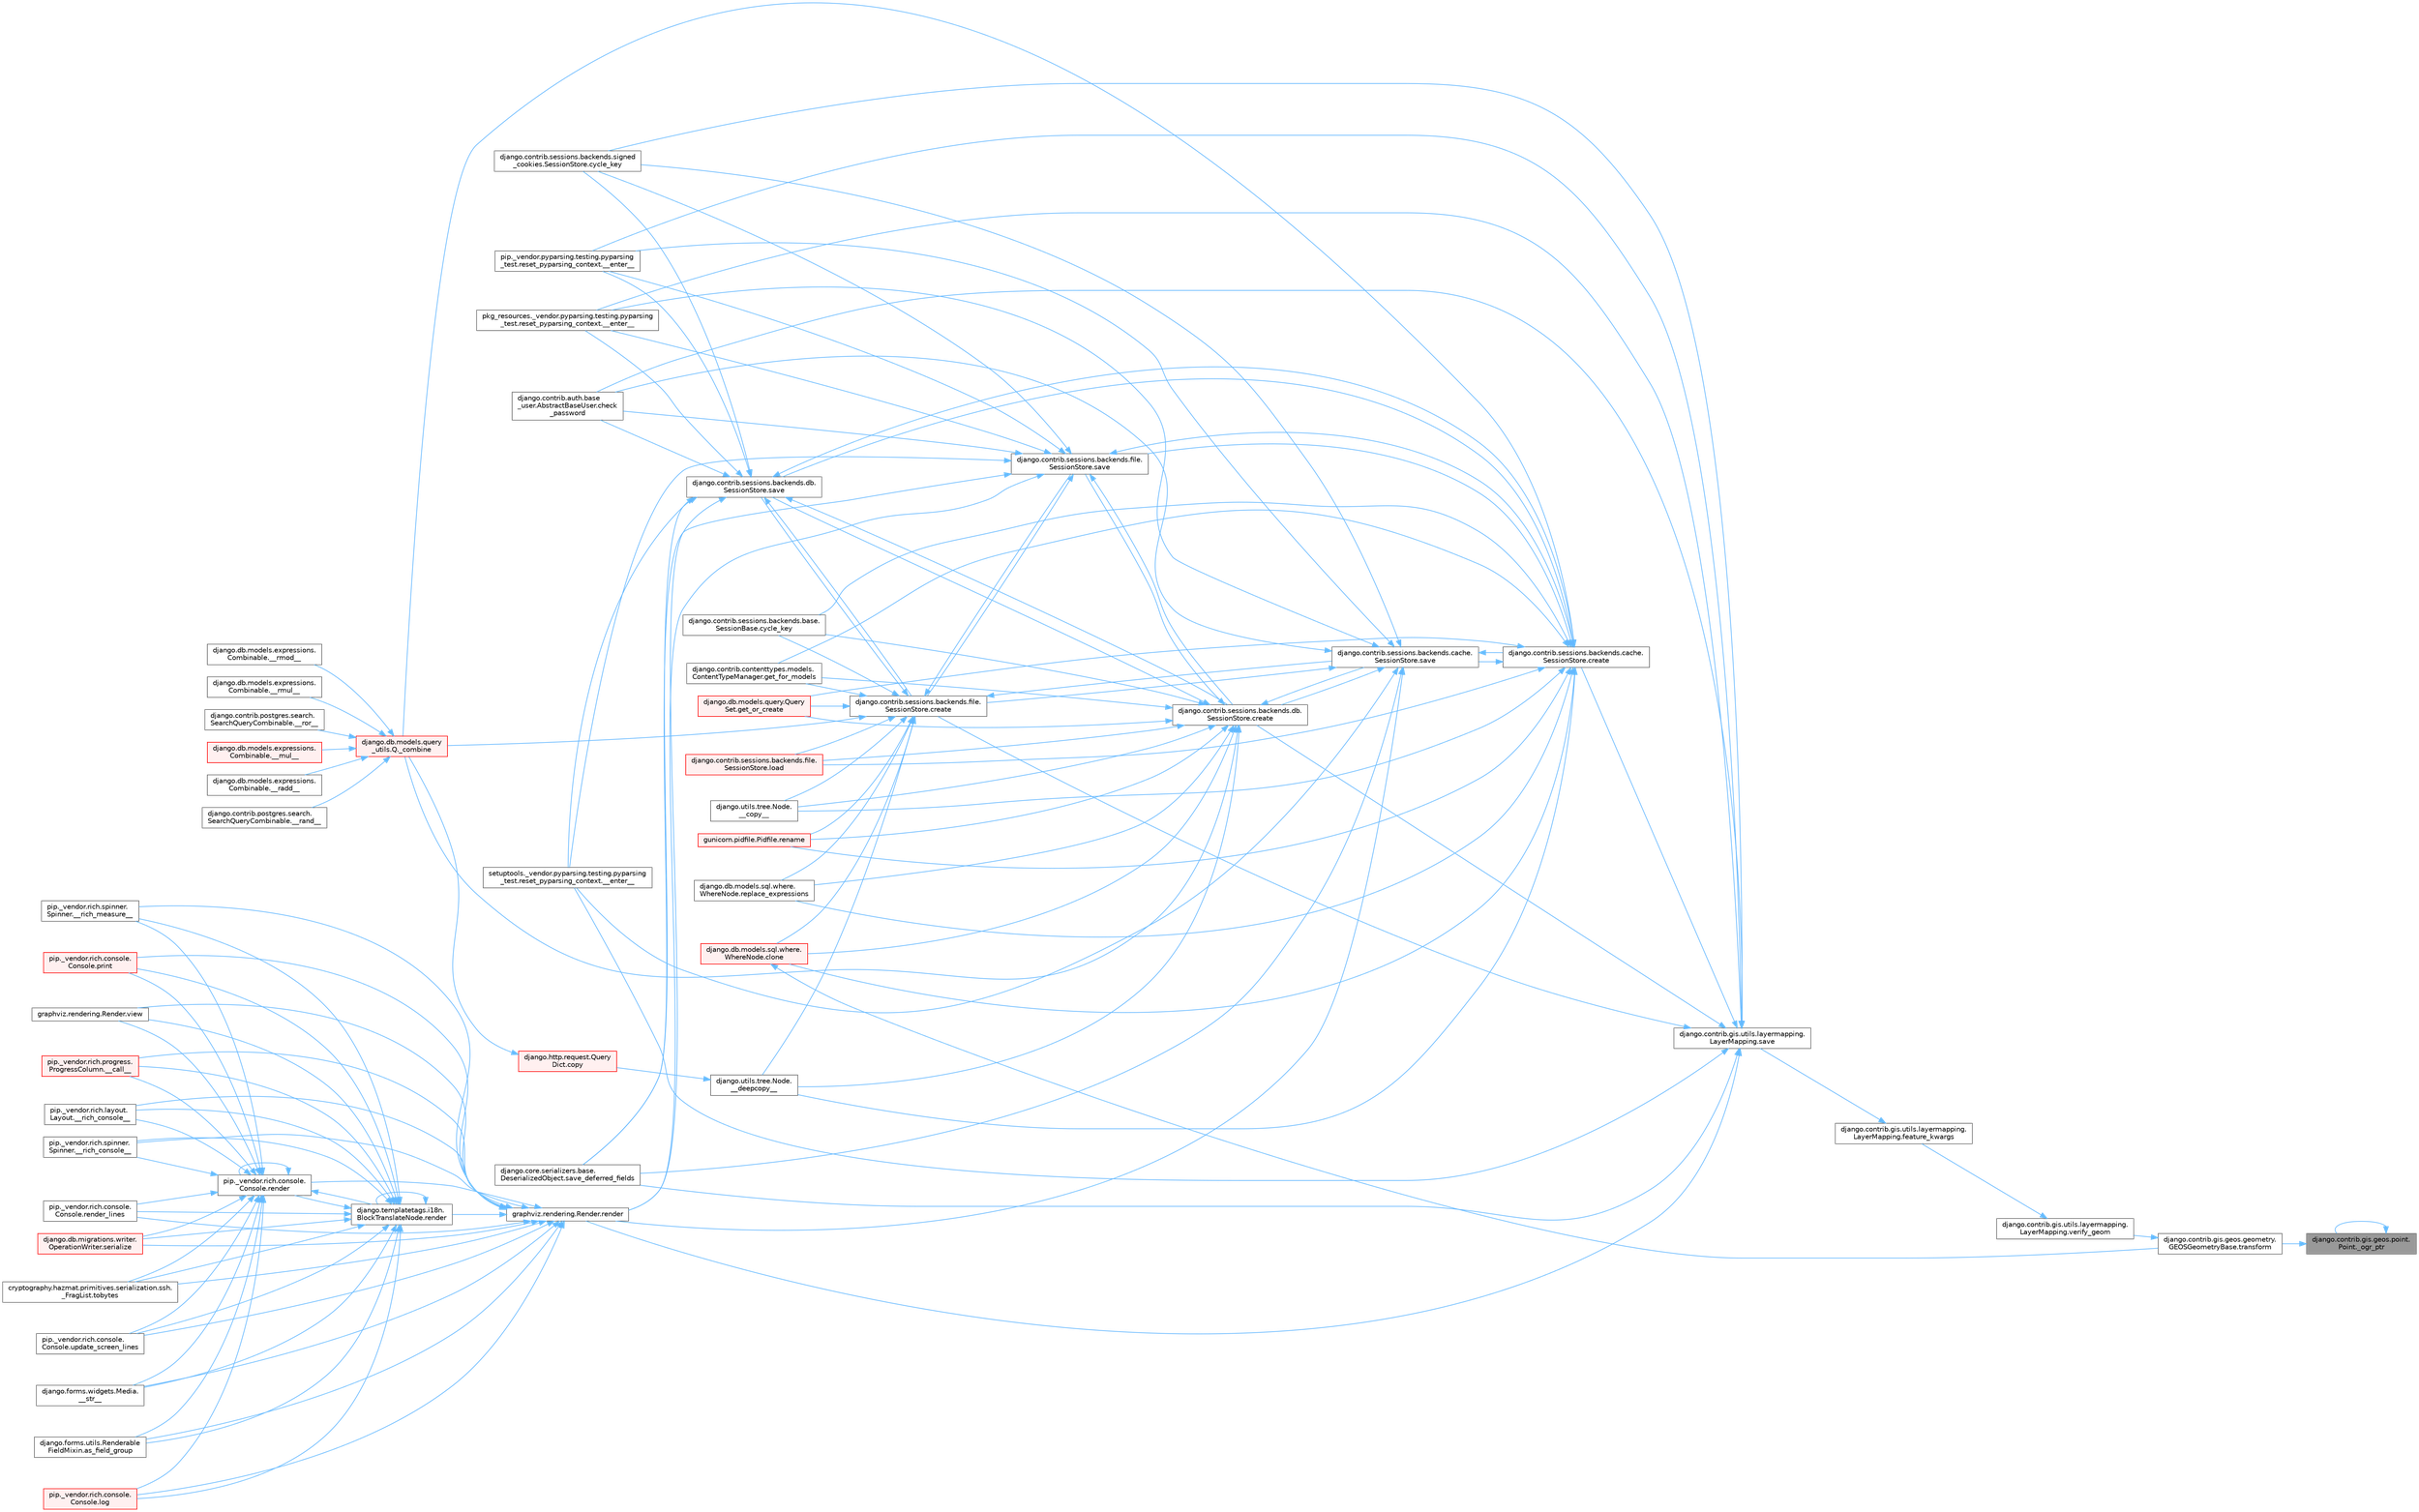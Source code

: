 digraph "django.contrib.gis.geos.point.Point._ogr_ptr"
{
 // LATEX_PDF_SIZE
  bgcolor="transparent";
  edge [fontname=Helvetica,fontsize=10,labelfontname=Helvetica,labelfontsize=10];
  node [fontname=Helvetica,fontsize=10,shape=box,height=0.2,width=0.4];
  rankdir="RL";
  Node1 [id="Node000001",label="django.contrib.gis.geos.point.\lPoint._ogr_ptr",height=0.2,width=0.4,color="gray40", fillcolor="grey60", style="filled", fontcolor="black",tooltip=" "];
  Node1 -> Node1 [id="edge1_Node000001_Node000001",dir="back",color="steelblue1",style="solid",tooltip=" "];
  Node1 -> Node2 [id="edge2_Node000001_Node000002",dir="back",color="steelblue1",style="solid",tooltip=" "];
  Node2 [id="Node000002",label="django.contrib.gis.geos.geometry.\lGEOSGeometryBase.transform",height=0.2,width=0.4,color="grey40", fillcolor="white", style="filled",URL="$classdjango_1_1contrib_1_1gis_1_1geos_1_1geometry_1_1_g_e_o_s_geometry_base.html#aeaa8ab6c866c4423240e0e096ffa8975",tooltip=" "];
  Node2 -> Node3 [id="edge3_Node000002_Node000003",dir="back",color="steelblue1",style="solid",tooltip=" "];
  Node3 [id="Node000003",label="django.contrib.gis.utils.layermapping.\lLayerMapping.verify_geom",height=0.2,width=0.4,color="grey40", fillcolor="white", style="filled",URL="$classdjango_1_1contrib_1_1gis_1_1utils_1_1layermapping_1_1_layer_mapping.html#af91521785f7bfa0738fa8b3c0056f823",tooltip=" "];
  Node3 -> Node4 [id="edge4_Node000003_Node000004",dir="back",color="steelblue1",style="solid",tooltip=" "];
  Node4 [id="Node000004",label="django.contrib.gis.utils.layermapping.\lLayerMapping.feature_kwargs",height=0.2,width=0.4,color="grey40", fillcolor="white", style="filled",URL="$classdjango_1_1contrib_1_1gis_1_1utils_1_1layermapping_1_1_layer_mapping.html#a2e4aa507355c0e3b3da72dde9a9284b0",tooltip=" "];
  Node4 -> Node5 [id="edge5_Node000004_Node000005",dir="back",color="steelblue1",style="solid",tooltip=" "];
  Node5 [id="Node000005",label="django.contrib.gis.utils.layermapping.\lLayerMapping.save",height=0.2,width=0.4,color="grey40", fillcolor="white", style="filled",URL="$classdjango_1_1contrib_1_1gis_1_1utils_1_1layermapping_1_1_layer_mapping.html#a1a9d38ca8cbbb0a16d032c0bd52b671d",tooltip=" "];
  Node5 -> Node6 [id="edge6_Node000005_Node000006",dir="back",color="steelblue1",style="solid",tooltip=" "];
  Node6 [id="Node000006",label="pip._vendor.pyparsing.testing.pyparsing\l_test.reset_pyparsing_context.__enter__",height=0.2,width=0.4,color="grey40", fillcolor="white", style="filled",URL="$classpip_1_1__vendor_1_1pyparsing_1_1testing_1_1pyparsing__test_1_1reset__pyparsing__context.html#a3d39d97a0d95a9b46c987e6dff52b7c0",tooltip=" "];
  Node5 -> Node7 [id="edge7_Node000005_Node000007",dir="back",color="steelblue1",style="solid",tooltip=" "];
  Node7 [id="Node000007",label="pkg_resources._vendor.pyparsing.testing.pyparsing\l_test.reset_pyparsing_context.__enter__",height=0.2,width=0.4,color="grey40", fillcolor="white", style="filled",URL="$classpkg__resources_1_1__vendor_1_1pyparsing_1_1testing_1_1pyparsing__test_1_1reset__pyparsing__context.html#a8d8360c033ccc7296fb9323a07cdeb25",tooltip=" "];
  Node5 -> Node8 [id="edge8_Node000005_Node000008",dir="back",color="steelblue1",style="solid",tooltip=" "];
  Node8 [id="Node000008",label="setuptools._vendor.pyparsing.testing.pyparsing\l_test.reset_pyparsing_context.__enter__",height=0.2,width=0.4,color="grey40", fillcolor="white", style="filled",URL="$classsetuptools_1_1__vendor_1_1pyparsing_1_1testing_1_1pyparsing__test_1_1reset__pyparsing__context.html#a436e2ea8355c86505c8cfdae81714c7c",tooltip=" "];
  Node5 -> Node9 [id="edge9_Node000005_Node000009",dir="back",color="steelblue1",style="solid",tooltip=" "];
  Node9 [id="Node000009",label="django.contrib.auth.base\l_user.AbstractBaseUser.check\l_password",height=0.2,width=0.4,color="grey40", fillcolor="white", style="filled",URL="$classdjango_1_1contrib_1_1auth_1_1base__user_1_1_abstract_base_user.html#aaa9bb7fa5353bc1917dbd7f87b63321a",tooltip=" "];
  Node5 -> Node10 [id="edge10_Node000005_Node000010",dir="back",color="steelblue1",style="solid",tooltip=" "];
  Node10 [id="Node000010",label="django.contrib.sessions.backends.cache.\lSessionStore.create",height=0.2,width=0.4,color="grey40", fillcolor="white", style="filled",URL="$classdjango_1_1contrib_1_1sessions_1_1backends_1_1cache_1_1_session_store.html#a38c9efbdb5115fd1820ae198b767c39c",tooltip=" "];
  Node10 -> Node11 [id="edge11_Node000010_Node000011",dir="back",color="steelblue1",style="solid",tooltip=" "];
  Node11 [id="Node000011",label="django.utils.tree.Node.\l__copy__",height=0.2,width=0.4,color="grey40", fillcolor="white", style="filled",URL="$classdjango_1_1utils_1_1tree_1_1_node.html#abae878f6b4500b8b241c23d8fac46e63",tooltip=" "];
  Node10 -> Node12 [id="edge12_Node000010_Node000012",dir="back",color="steelblue1",style="solid",tooltip=" "];
  Node12 [id="Node000012",label="django.utils.tree.Node.\l__deepcopy__",height=0.2,width=0.4,color="grey40", fillcolor="white", style="filled",URL="$classdjango_1_1utils_1_1tree_1_1_node.html#a38840c46ded3963808edbeec90765d6b",tooltip=" "];
  Node12 -> Node13 [id="edge13_Node000012_Node000013",dir="back",color="steelblue1",style="solid",tooltip=" "];
  Node13 [id="Node000013",label="django.http.request.Query\lDict.copy",height=0.2,width=0.4,color="red", fillcolor="#FFF0F0", style="filled",URL="$classdjango_1_1http_1_1request_1_1_query_dict.html#ada9e4956e62868c5587b9ffde7b358b5",tooltip=" "];
  Node13 -> Node155 [id="edge14_Node000013_Node000155",dir="back",color="steelblue1",style="solid",tooltip=" "];
  Node155 [id="Node000155",label="django.db.models.query\l_utils.Q._combine",height=0.2,width=0.4,color="red", fillcolor="#FFF0F0", style="filled",URL="$classdjango_1_1db_1_1models_1_1query__utils_1_1_q.html#ade621b98231b73615e1aa3a726560c55",tooltip=" "];
  Node155 -> Node156 [id="edge15_Node000155_Node000156",dir="back",color="steelblue1",style="solid",tooltip=" "];
  Node156 [id="Node000156",label="django.db.models.expressions.\lCombinable.__mul__",height=0.2,width=0.4,color="red", fillcolor="#FFF0F0", style="filled",URL="$classdjango_1_1db_1_1models_1_1expressions_1_1_combinable.html#a18670e03ec4b2fc0eafb0782602b72ec",tooltip=" "];
  Node155 -> Node160 [id="edge16_Node000155_Node000160",dir="back",color="steelblue1",style="solid",tooltip=" "];
  Node160 [id="Node000160",label="django.db.models.expressions.\lCombinable.__radd__",height=0.2,width=0.4,color="grey40", fillcolor="white", style="filled",URL="$classdjango_1_1db_1_1models_1_1expressions_1_1_combinable.html#a4872efab02abfbe2d20977469210ce25",tooltip=" "];
  Node155 -> Node161 [id="edge17_Node000155_Node000161",dir="back",color="steelblue1",style="solid",tooltip=" "];
  Node161 [id="Node000161",label="django.contrib.postgres.search.\lSearchQueryCombinable.__rand__",height=0.2,width=0.4,color="grey40", fillcolor="white", style="filled",URL="$classdjango_1_1contrib_1_1postgres_1_1search_1_1_search_query_combinable.html#a3d51899b7ac9564232b005aa65bec114",tooltip=" "];
  Node155 -> Node162 [id="edge18_Node000155_Node000162",dir="back",color="steelblue1",style="solid",tooltip=" "];
  Node162 [id="Node000162",label="django.db.models.expressions.\lCombinable.__rmod__",height=0.2,width=0.4,color="grey40", fillcolor="white", style="filled",URL="$classdjango_1_1db_1_1models_1_1expressions_1_1_combinable.html#ad32e5e96bab77dd57e3337a156c5de39",tooltip=" "];
  Node155 -> Node163 [id="edge19_Node000155_Node000163",dir="back",color="steelblue1",style="solid",tooltip=" "];
  Node163 [id="Node000163",label="django.db.models.expressions.\lCombinable.__rmul__",height=0.2,width=0.4,color="grey40", fillcolor="white", style="filled",URL="$classdjango_1_1db_1_1models_1_1expressions_1_1_combinable.html#adfde700eec6b9ea280e9fec3e202acab",tooltip=" "];
  Node155 -> Node164 [id="edge20_Node000155_Node000164",dir="back",color="steelblue1",style="solid",tooltip=" "];
  Node164 [id="Node000164",label="django.contrib.postgres.search.\lSearchQueryCombinable.__ror__",height=0.2,width=0.4,color="grey40", fillcolor="white", style="filled",URL="$classdjango_1_1contrib_1_1postgres_1_1search_1_1_search_query_combinable.html#ac5984f052629ae58cd73a90c852fe22c",tooltip=" "];
  Node10 -> Node155 [id="edge21_Node000010_Node000155",dir="back",color="steelblue1",style="solid",tooltip=" "];
  Node10 -> Node303 [id="edge22_Node000010_Node000303",dir="back",color="steelblue1",style="solid",tooltip=" "];
  Node303 [id="Node000303",label="django.db.models.sql.where.\lWhereNode.clone",height=0.2,width=0.4,color="red", fillcolor="#FFF0F0", style="filled",URL="$classdjango_1_1db_1_1models_1_1sql_1_1where_1_1_where_node.html#a0faff63950b774ce4ad391ea1f6b6d2c",tooltip=" "];
  Node303 -> Node2 [id="edge23_Node000303_Node000002",dir="back",color="steelblue1",style="solid",tooltip=" "];
  Node10 -> Node33 [id="edge24_Node000010_Node000033",dir="back",color="steelblue1",style="solid",tooltip=" "];
  Node33 [id="Node000033",label="django.contrib.sessions.backends.base.\lSessionBase.cycle_key",height=0.2,width=0.4,color="grey40", fillcolor="white", style="filled",URL="$classdjango_1_1contrib_1_1sessions_1_1backends_1_1base_1_1_session_base.html#a6955e9bebe4e5b7d463bccfcf9181016",tooltip=" "];
  Node10 -> Node337 [id="edge25_Node000010_Node000337",dir="back",color="steelblue1",style="solid",tooltip=" "];
  Node337 [id="Node000337",label="django.contrib.contenttypes.models.\lContentTypeManager.get_for_models",height=0.2,width=0.4,color="grey40", fillcolor="white", style="filled",URL="$classdjango_1_1contrib_1_1contenttypes_1_1models_1_1_content_type_manager.html#a541a2e215680799739b6f8c1b19ddda4",tooltip=" "];
  Node10 -> Node338 [id="edge26_Node000010_Node000338",dir="back",color="steelblue1",style="solid",tooltip=" "];
  Node338 [id="Node000338",label="django.db.models.query.Query\lSet.get_or_create",height=0.2,width=0.4,color="red", fillcolor="#FFF0F0", style="filled",URL="$classdjango_1_1db_1_1models_1_1query_1_1_query_set.html#a0f727927ec4d1b9f3087b831cc911c59",tooltip=" "];
  Node10 -> Node320 [id="edge27_Node000010_Node000320",dir="back",color="steelblue1",style="solid",tooltip=" "];
  Node320 [id="Node000320",label="django.contrib.sessions.backends.file.\lSessionStore.load",height=0.2,width=0.4,color="red", fillcolor="#FFF0F0", style="filled",URL="$classdjango_1_1contrib_1_1sessions_1_1backends_1_1file_1_1_session_store.html#a408fa63512306fbaa7bbb62742f0295f",tooltip=" "];
  Node10 -> Node340 [id="edge28_Node000010_Node000340",dir="back",color="steelblue1",style="solid",tooltip=" "];
  Node340 [id="Node000340",label="gunicorn.pidfile.Pidfile.rename",height=0.2,width=0.4,color="red", fillcolor="#FFF0F0", style="filled",URL="$classgunicorn_1_1pidfile_1_1_pidfile.html#af03623bf56b92f594700ba5e5f25bc76",tooltip=" "];
  Node10 -> Node342 [id="edge29_Node000010_Node000342",dir="back",color="steelblue1",style="solid",tooltip=" "];
  Node342 [id="Node000342",label="django.db.models.sql.where.\lWhereNode.replace_expressions",height=0.2,width=0.4,color="grey40", fillcolor="white", style="filled",URL="$classdjango_1_1db_1_1models_1_1sql_1_1where_1_1_where_node.html#a1cc3580a7f4a51605b52ae4a9653b3ac",tooltip=" "];
  Node10 -> Node343 [id="edge30_Node000010_Node000343",dir="back",color="steelblue1",style="solid",tooltip=" "];
  Node343 [id="Node000343",label="django.contrib.sessions.backends.cache.\lSessionStore.save",height=0.2,width=0.4,color="grey40", fillcolor="white", style="filled",URL="$classdjango_1_1contrib_1_1sessions_1_1backends_1_1cache_1_1_session_store.html#a67e81d959c24e3a84b1e755a9a861c53",tooltip=" "];
  Node343 -> Node6 [id="edge31_Node000343_Node000006",dir="back",color="steelblue1",style="solid",tooltip=" "];
  Node343 -> Node7 [id="edge32_Node000343_Node000007",dir="back",color="steelblue1",style="solid",tooltip=" "];
  Node343 -> Node8 [id="edge33_Node000343_Node000008",dir="back",color="steelblue1",style="solid",tooltip=" "];
  Node343 -> Node9 [id="edge34_Node000343_Node000009",dir="back",color="steelblue1",style="solid",tooltip=" "];
  Node343 -> Node10 [id="edge35_Node000343_Node000010",dir="back",color="steelblue1",style="solid",tooltip=" "];
  Node343 -> Node302 [id="edge36_Node000343_Node000302",dir="back",color="steelblue1",style="solid",tooltip=" "];
  Node302 [id="Node000302",label="django.contrib.sessions.backends.db.\lSessionStore.create",height=0.2,width=0.4,color="grey40", fillcolor="white", style="filled",URL="$classdjango_1_1contrib_1_1sessions_1_1backends_1_1db_1_1_session_store.html#a4a98c0168c61e75be58e279660aa6ce4",tooltip=" "];
  Node302 -> Node11 [id="edge37_Node000302_Node000011",dir="back",color="steelblue1",style="solid",tooltip=" "];
  Node302 -> Node12 [id="edge38_Node000302_Node000012",dir="back",color="steelblue1",style="solid",tooltip=" "];
  Node302 -> Node155 [id="edge39_Node000302_Node000155",dir="back",color="steelblue1",style="solid",tooltip=" "];
  Node302 -> Node303 [id="edge40_Node000302_Node000303",dir="back",color="steelblue1",style="solid",tooltip=" "];
  Node302 -> Node33 [id="edge41_Node000302_Node000033",dir="back",color="steelblue1",style="solid",tooltip=" "];
  Node302 -> Node337 [id="edge42_Node000302_Node000337",dir="back",color="steelblue1",style="solid",tooltip=" "];
  Node302 -> Node338 [id="edge43_Node000302_Node000338",dir="back",color="steelblue1",style="solid",tooltip=" "];
  Node302 -> Node320 [id="edge44_Node000302_Node000320",dir="back",color="steelblue1",style="solid",tooltip=" "];
  Node302 -> Node340 [id="edge45_Node000302_Node000340",dir="back",color="steelblue1",style="solid",tooltip=" "];
  Node302 -> Node342 [id="edge46_Node000302_Node000342",dir="back",color="steelblue1",style="solid",tooltip=" "];
  Node302 -> Node343 [id="edge47_Node000302_Node000343",dir="back",color="steelblue1",style="solid",tooltip=" "];
  Node302 -> Node301 [id="edge48_Node000302_Node000301",dir="back",color="steelblue1",style="solid",tooltip=" "];
  Node301 [id="Node000301",label="django.contrib.sessions.backends.db.\lSessionStore.save",height=0.2,width=0.4,color="grey40", fillcolor="white", style="filled",URL="$classdjango_1_1contrib_1_1sessions_1_1backends_1_1db_1_1_session_store.html#a68a6b4f159bd3dc969ec80b34c1622af",tooltip=" "];
  Node301 -> Node6 [id="edge49_Node000301_Node000006",dir="back",color="steelblue1",style="solid",tooltip=" "];
  Node301 -> Node7 [id="edge50_Node000301_Node000007",dir="back",color="steelblue1",style="solid",tooltip=" "];
  Node301 -> Node8 [id="edge51_Node000301_Node000008",dir="back",color="steelblue1",style="solid",tooltip=" "];
  Node301 -> Node9 [id="edge52_Node000301_Node000009",dir="back",color="steelblue1",style="solid",tooltip=" "];
  Node301 -> Node10 [id="edge53_Node000301_Node000010",dir="back",color="steelblue1",style="solid",tooltip=" "];
  Node301 -> Node302 [id="edge54_Node000301_Node000302",dir="back",color="steelblue1",style="solid",tooltip=" "];
  Node301 -> Node336 [id="edge55_Node000301_Node000336",dir="back",color="steelblue1",style="solid",tooltip=" "];
  Node336 [id="Node000336",label="django.contrib.sessions.backends.file.\lSessionStore.create",height=0.2,width=0.4,color="grey40", fillcolor="white", style="filled",URL="$classdjango_1_1contrib_1_1sessions_1_1backends_1_1file_1_1_session_store.html#a6624db6a37dfff490f837047e0a60dda",tooltip=" "];
  Node336 -> Node11 [id="edge56_Node000336_Node000011",dir="back",color="steelblue1",style="solid",tooltip=" "];
  Node336 -> Node12 [id="edge57_Node000336_Node000012",dir="back",color="steelblue1",style="solid",tooltip=" "];
  Node336 -> Node155 [id="edge58_Node000336_Node000155",dir="back",color="steelblue1",style="solid",tooltip=" "];
  Node336 -> Node303 [id="edge59_Node000336_Node000303",dir="back",color="steelblue1",style="solid",tooltip=" "];
  Node336 -> Node33 [id="edge60_Node000336_Node000033",dir="back",color="steelblue1",style="solid",tooltip=" "];
  Node336 -> Node337 [id="edge61_Node000336_Node000337",dir="back",color="steelblue1",style="solid",tooltip=" "];
  Node336 -> Node338 [id="edge62_Node000336_Node000338",dir="back",color="steelblue1",style="solid",tooltip=" "];
  Node336 -> Node320 [id="edge63_Node000336_Node000320",dir="back",color="steelblue1",style="solid",tooltip=" "];
  Node336 -> Node340 [id="edge64_Node000336_Node000340",dir="back",color="steelblue1",style="solid",tooltip=" "];
  Node336 -> Node342 [id="edge65_Node000336_Node000342",dir="back",color="steelblue1",style="solid",tooltip=" "];
  Node336 -> Node343 [id="edge66_Node000336_Node000343",dir="back",color="steelblue1",style="solid",tooltip=" "];
  Node336 -> Node301 [id="edge67_Node000336_Node000301",dir="back",color="steelblue1",style="solid",tooltip=" "];
  Node336 -> Node1127 [id="edge68_Node000336_Node001127",dir="back",color="steelblue1",style="solid",tooltip=" "];
  Node1127 [id="Node001127",label="django.contrib.sessions.backends.file.\lSessionStore.save",height=0.2,width=0.4,color="grey40", fillcolor="white", style="filled",URL="$classdjango_1_1contrib_1_1sessions_1_1backends_1_1file_1_1_session_store.html#af170f9c112376eb1627509287bf9620f",tooltip=" "];
  Node1127 -> Node6 [id="edge69_Node001127_Node000006",dir="back",color="steelblue1",style="solid",tooltip=" "];
  Node1127 -> Node7 [id="edge70_Node001127_Node000007",dir="back",color="steelblue1",style="solid",tooltip=" "];
  Node1127 -> Node8 [id="edge71_Node001127_Node000008",dir="back",color="steelblue1",style="solid",tooltip=" "];
  Node1127 -> Node9 [id="edge72_Node001127_Node000009",dir="back",color="steelblue1",style="solid",tooltip=" "];
  Node1127 -> Node10 [id="edge73_Node001127_Node000010",dir="back",color="steelblue1",style="solid",tooltip=" "];
  Node1127 -> Node302 [id="edge74_Node001127_Node000302",dir="back",color="steelblue1",style="solid",tooltip=" "];
  Node1127 -> Node336 [id="edge75_Node001127_Node000336",dir="back",color="steelblue1",style="solid",tooltip=" "];
  Node1127 -> Node344 [id="edge76_Node001127_Node000344",dir="back",color="steelblue1",style="solid",tooltip=" "];
  Node344 [id="Node000344",label="django.contrib.sessions.backends.signed\l_cookies.SessionStore.cycle_key",height=0.2,width=0.4,color="grey40", fillcolor="white", style="filled",URL="$classdjango_1_1contrib_1_1sessions_1_1backends_1_1signed__cookies_1_1_session_store.html#abf8e71313b847459c30f19e691c25a93",tooltip=" "];
  Node1127 -> Node345 [id="edge77_Node001127_Node000345",dir="back",color="steelblue1",style="solid",tooltip=" "];
  Node345 [id="Node000345",label="graphviz.rendering.Render.render",height=0.2,width=0.4,color="grey40", fillcolor="white", style="filled",URL="$classgraphviz_1_1rendering_1_1_render.html#a0249d6538d64a6b59b1bed64d4636456",tooltip=" "];
  Node345 -> Node346 [id="edge78_Node000345_Node000346",dir="back",color="steelblue1",style="solid",tooltip=" "];
  Node346 [id="Node000346",label="pip._vendor.rich.progress.\lProgressColumn.__call__",height=0.2,width=0.4,color="red", fillcolor="#FFF0F0", style="filled",URL="$classpip_1_1__vendor_1_1rich_1_1progress_1_1_progress_column.html#ae0c399be74222f949edb0fa5324cf6ea",tooltip=" "];
  Node345 -> Node347 [id="edge79_Node000345_Node000347",dir="back",color="steelblue1",style="solid",tooltip=" "];
  Node347 [id="Node000347",label="pip._vendor.rich.layout.\lLayout.__rich_console__",height=0.2,width=0.4,color="grey40", fillcolor="white", style="filled",URL="$classpip_1_1__vendor_1_1rich_1_1layout_1_1_layout.html#ac39cb3d17d2b0324ee1b0dada41a3ebd",tooltip=" "];
  Node345 -> Node348 [id="edge80_Node000345_Node000348",dir="back",color="steelblue1",style="solid",tooltip=" "];
  Node348 [id="Node000348",label="pip._vendor.rich.spinner.\lSpinner.__rich_console__",height=0.2,width=0.4,color="grey40", fillcolor="white", style="filled",URL="$classpip_1_1__vendor_1_1rich_1_1spinner_1_1_spinner.html#a6883d8dced19ac48d4dfc74f776357fd",tooltip=" "];
  Node345 -> Node349 [id="edge81_Node000345_Node000349",dir="back",color="steelblue1",style="solid",tooltip=" "];
  Node349 [id="Node000349",label="pip._vendor.rich.spinner.\lSpinner.__rich_measure__",height=0.2,width=0.4,color="grey40", fillcolor="white", style="filled",URL="$classpip_1_1__vendor_1_1rich_1_1spinner_1_1_spinner.html#a89745682c823c44a31bae8e8d07869f5",tooltip=" "];
  Node345 -> Node350 [id="edge82_Node000345_Node000350",dir="back",color="steelblue1",style="solid",tooltip=" "];
  Node350 [id="Node000350",label="django.forms.widgets.Media.\l__str__",height=0.2,width=0.4,color="grey40", fillcolor="white", style="filled",URL="$classdjango_1_1forms_1_1widgets_1_1_media.html#ae1651710548a7d9f14f036d035012d21",tooltip=" "];
  Node345 -> Node351 [id="edge83_Node000345_Node000351",dir="back",color="steelblue1",style="solid",tooltip=" "];
  Node351 [id="Node000351",label="django.forms.utils.Renderable\lFieldMixin.as_field_group",height=0.2,width=0.4,color="grey40", fillcolor="white", style="filled",URL="$classdjango_1_1forms_1_1utils_1_1_renderable_field_mixin.html#a1e9a1b4f790ea694431554267fd5d74c",tooltip=" "];
  Node345 -> Node352 [id="edge84_Node000345_Node000352",dir="back",color="steelblue1",style="solid",tooltip=" "];
  Node352 [id="Node000352",label="pip._vendor.rich.console.\lConsole.log",height=0.2,width=0.4,color="red", fillcolor="#FFF0F0", style="filled",URL="$classpip_1_1__vendor_1_1rich_1_1console_1_1_console.html#af9c77e39f9413fc2b134c60cfa23b0f1",tooltip=" "];
  Node345 -> Node475 [id="edge85_Node000345_Node000475",dir="back",color="steelblue1",style="solid",tooltip=" "];
  Node475 [id="Node000475",label="pip._vendor.rich.console.\lConsole.print",height=0.2,width=0.4,color="red", fillcolor="#FFF0F0", style="filled",URL="$classpip_1_1__vendor_1_1rich_1_1console_1_1_console.html#af954370cdbb49236b597f2c11064549d",tooltip=" "];
  Node345 -> Node861 [id="edge86_Node000345_Node000861",dir="back",color="steelblue1",style="solid",tooltip=" "];
  Node861 [id="Node000861",label="django.templatetags.i18n.\lBlockTranslateNode.render",height=0.2,width=0.4,color="grey40", fillcolor="white", style="filled",URL="$classdjango_1_1templatetags_1_1i18n_1_1_block_translate_node.html#aaf05bebfd02c1c4b676387ada0357832",tooltip=" "];
  Node861 -> Node346 [id="edge87_Node000861_Node000346",dir="back",color="steelblue1",style="solid",tooltip=" "];
  Node861 -> Node347 [id="edge88_Node000861_Node000347",dir="back",color="steelblue1",style="solid",tooltip=" "];
  Node861 -> Node348 [id="edge89_Node000861_Node000348",dir="back",color="steelblue1",style="solid",tooltip=" "];
  Node861 -> Node349 [id="edge90_Node000861_Node000349",dir="back",color="steelblue1",style="solid",tooltip=" "];
  Node861 -> Node350 [id="edge91_Node000861_Node000350",dir="back",color="steelblue1",style="solid",tooltip=" "];
  Node861 -> Node351 [id="edge92_Node000861_Node000351",dir="back",color="steelblue1",style="solid",tooltip=" "];
  Node861 -> Node352 [id="edge93_Node000861_Node000352",dir="back",color="steelblue1",style="solid",tooltip=" "];
  Node861 -> Node475 [id="edge94_Node000861_Node000475",dir="back",color="steelblue1",style="solid",tooltip=" "];
  Node861 -> Node861 [id="edge95_Node000861_Node000861",dir="back",color="steelblue1",style="solid",tooltip=" "];
  Node861 -> Node862 [id="edge96_Node000861_Node000862",dir="back",color="steelblue1",style="solid",tooltip=" "];
  Node862 [id="Node000862",label="pip._vendor.rich.console.\lConsole.render",height=0.2,width=0.4,color="grey40", fillcolor="white", style="filled",URL="$classpip_1_1__vendor_1_1rich_1_1console_1_1_console.html#a9551b8254c573105adde80622393a938",tooltip=" "];
  Node862 -> Node346 [id="edge97_Node000862_Node000346",dir="back",color="steelblue1",style="solid",tooltip=" "];
  Node862 -> Node347 [id="edge98_Node000862_Node000347",dir="back",color="steelblue1",style="solid",tooltip=" "];
  Node862 -> Node348 [id="edge99_Node000862_Node000348",dir="back",color="steelblue1",style="solid",tooltip=" "];
  Node862 -> Node349 [id="edge100_Node000862_Node000349",dir="back",color="steelblue1",style="solid",tooltip=" "];
  Node862 -> Node350 [id="edge101_Node000862_Node000350",dir="back",color="steelblue1",style="solid",tooltip=" "];
  Node862 -> Node351 [id="edge102_Node000862_Node000351",dir="back",color="steelblue1",style="solid",tooltip=" "];
  Node862 -> Node352 [id="edge103_Node000862_Node000352",dir="back",color="steelblue1",style="solid",tooltip=" "];
  Node862 -> Node475 [id="edge104_Node000862_Node000475",dir="back",color="steelblue1",style="solid",tooltip=" "];
  Node862 -> Node861 [id="edge105_Node000862_Node000861",dir="back",color="steelblue1",style="solid",tooltip=" "];
  Node862 -> Node862 [id="edge106_Node000862_Node000862",dir="back",color="steelblue1",style="solid",tooltip=" "];
  Node862 -> Node863 [id="edge107_Node000862_Node000863",dir="back",color="steelblue1",style="solid",tooltip=" "];
  Node863 [id="Node000863",label="pip._vendor.rich.console.\lConsole.render_lines",height=0.2,width=0.4,color="grey40", fillcolor="white", style="filled",URL="$classpip_1_1__vendor_1_1rich_1_1console_1_1_console.html#a5818808a49db20c5bee6986425f96f14",tooltip=" "];
  Node862 -> Node864 [id="edge108_Node000862_Node000864",dir="back",color="steelblue1",style="solid",tooltip=" "];
  Node864 [id="Node000864",label="django.db.migrations.writer.\lOperationWriter.serialize",height=0.2,width=0.4,color="red", fillcolor="#FFF0F0", style="filled",URL="$classdjango_1_1db_1_1migrations_1_1writer_1_1_operation_writer.html#a866e8d13e1c54a35d74e9a6b0383b2f8",tooltip=" "];
  Node862 -> Node1208 [id="edge109_Node000862_Node001208",dir="back",color="steelblue1",style="solid",tooltip=" "];
  Node1208 [id="Node001208",label="cryptography.hazmat.primitives.serialization.ssh.\l_FragList.tobytes",height=0.2,width=0.4,color="grey40", fillcolor="white", style="filled",URL="$classcryptography_1_1hazmat_1_1primitives_1_1serialization_1_1ssh_1_1___frag_list.html#a195dd4e7c741624829a13af53fa3de38",tooltip=" "];
  Node862 -> Node1209 [id="edge110_Node000862_Node001209",dir="back",color="steelblue1",style="solid",tooltip=" "];
  Node1209 [id="Node001209",label="pip._vendor.rich.console.\lConsole.update_screen_lines",height=0.2,width=0.4,color="grey40", fillcolor="white", style="filled",URL="$classpip_1_1__vendor_1_1rich_1_1console_1_1_console.html#a21cfe5af86ec7533f23d45fe2969817e",tooltip=" "];
  Node862 -> Node1210 [id="edge111_Node000862_Node001210",dir="back",color="steelblue1",style="solid",tooltip=" "];
  Node1210 [id="Node001210",label="graphviz.rendering.Render.view",height=0.2,width=0.4,color="grey40", fillcolor="white", style="filled",URL="$classgraphviz_1_1rendering_1_1_render.html#a53169c422996b9a7e92b5580c13914e2",tooltip=" "];
  Node861 -> Node863 [id="edge112_Node000861_Node000863",dir="back",color="steelblue1",style="solid",tooltip=" "];
  Node861 -> Node864 [id="edge113_Node000861_Node000864",dir="back",color="steelblue1",style="solid",tooltip=" "];
  Node861 -> Node1208 [id="edge114_Node000861_Node001208",dir="back",color="steelblue1",style="solid",tooltip=" "];
  Node861 -> Node1209 [id="edge115_Node000861_Node001209",dir="back",color="steelblue1",style="solid",tooltip=" "];
  Node861 -> Node1210 [id="edge116_Node000861_Node001210",dir="back",color="steelblue1",style="solid",tooltip=" "];
  Node345 -> Node862 [id="edge117_Node000345_Node000862",dir="back",color="steelblue1",style="solid",tooltip=" "];
  Node345 -> Node863 [id="edge118_Node000345_Node000863",dir="back",color="steelblue1",style="solid",tooltip=" "];
  Node345 -> Node864 [id="edge119_Node000345_Node000864",dir="back",color="steelblue1",style="solid",tooltip=" "];
  Node345 -> Node1208 [id="edge120_Node000345_Node001208",dir="back",color="steelblue1",style="solid",tooltip=" "];
  Node345 -> Node1209 [id="edge121_Node000345_Node001209",dir="back",color="steelblue1",style="solid",tooltip=" "];
  Node345 -> Node1210 [id="edge122_Node000345_Node001210",dir="back",color="steelblue1",style="solid",tooltip=" "];
  Node1127 -> Node1128 [id="edge123_Node001127_Node001128",dir="back",color="steelblue1",style="solid",tooltip=" "];
  Node1128 [id="Node001128",label="django.core.serializers.base.\lDeserializedObject.save_deferred_fields",height=0.2,width=0.4,color="grey40", fillcolor="white", style="filled",URL="$classdjango_1_1core_1_1serializers_1_1base_1_1_deserialized_object.html#a2fd4269d14e2f58fda59335c79a582f5",tooltip=" "];
  Node301 -> Node344 [id="edge124_Node000301_Node000344",dir="back",color="steelblue1",style="solid",tooltip=" "];
  Node301 -> Node345 [id="edge125_Node000301_Node000345",dir="back",color="steelblue1",style="solid",tooltip=" "];
  Node301 -> Node1128 [id="edge126_Node000301_Node001128",dir="back",color="steelblue1",style="solid",tooltip=" "];
  Node302 -> Node1127 [id="edge127_Node000302_Node001127",dir="back",color="steelblue1",style="solid",tooltip=" "];
  Node343 -> Node336 [id="edge128_Node000343_Node000336",dir="back",color="steelblue1",style="solid",tooltip=" "];
  Node343 -> Node344 [id="edge129_Node000343_Node000344",dir="back",color="steelblue1",style="solid",tooltip=" "];
  Node343 -> Node345 [id="edge130_Node000343_Node000345",dir="back",color="steelblue1",style="solid",tooltip=" "];
  Node343 -> Node1128 [id="edge131_Node000343_Node001128",dir="back",color="steelblue1",style="solid",tooltip=" "];
  Node10 -> Node301 [id="edge132_Node000010_Node000301",dir="back",color="steelblue1",style="solid",tooltip=" "];
  Node10 -> Node1127 [id="edge133_Node000010_Node001127",dir="back",color="steelblue1",style="solid",tooltip=" "];
  Node5 -> Node302 [id="edge134_Node000005_Node000302",dir="back",color="steelblue1",style="solid",tooltip=" "];
  Node5 -> Node336 [id="edge135_Node000005_Node000336",dir="back",color="steelblue1",style="solid",tooltip=" "];
  Node5 -> Node344 [id="edge136_Node000005_Node000344",dir="back",color="steelblue1",style="solid",tooltip=" "];
  Node5 -> Node345 [id="edge137_Node000005_Node000345",dir="back",color="steelblue1",style="solid",tooltip=" "];
  Node5 -> Node1128 [id="edge138_Node000005_Node001128",dir="back",color="steelblue1",style="solid",tooltip=" "];
}
